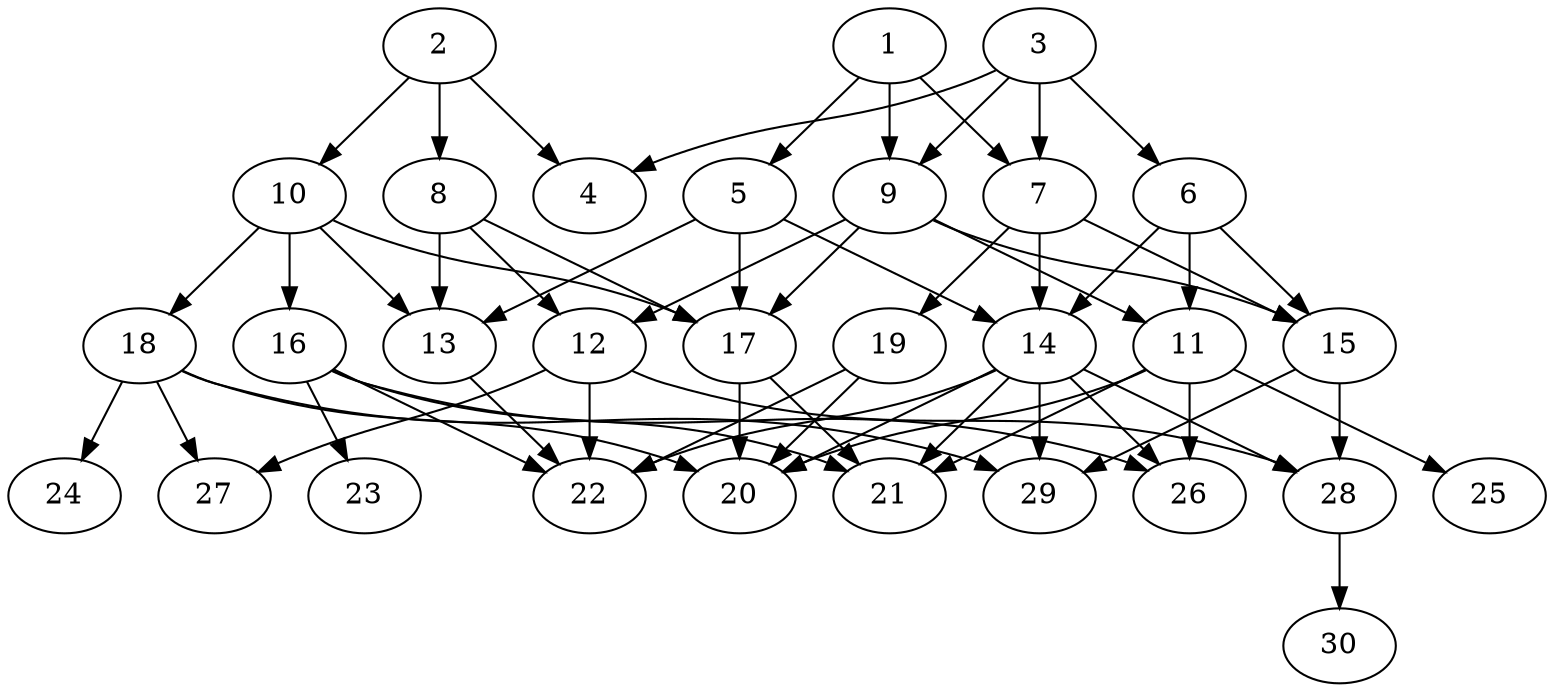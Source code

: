 // DAG automatically generated by daggen at Tue Aug  6 16:27:24 2019
// ./daggen --dot -n 30 --ccr 0.5 --fat 0.6 --regular 0.5 --density 0.6 --mindata 5242880 --maxdata 52428800 
digraph G {
  1 [size="22546432", alpha="0.03", expect_size="11273216"] 
  1 -> 5 [size ="11273216"]
  1 -> 7 [size ="11273216"]
  1 -> 9 [size ="11273216"]
  2 [size="25587712", alpha="0.06", expect_size="12793856"] 
  2 -> 4 [size ="12793856"]
  2 -> 8 [size ="12793856"]
  2 -> 10 [size ="12793856"]
  3 [size="64655360", alpha="0.11", expect_size="32327680"] 
  3 -> 4 [size ="32327680"]
  3 -> 6 [size ="32327680"]
  3 -> 7 [size ="32327680"]
  3 -> 9 [size ="32327680"]
  4 [size="27856896", alpha="0.02", expect_size="13928448"] 
  5 [size="22646784", alpha="0.07", expect_size="11323392"] 
  5 -> 13 [size ="11323392"]
  5 -> 14 [size ="11323392"]
  5 -> 17 [size ="11323392"]
  6 [size="35575808", alpha="0.09", expect_size="17787904"] 
  6 -> 11 [size ="17787904"]
  6 -> 14 [size ="17787904"]
  6 -> 15 [size ="17787904"]
  7 [size="102617088", alpha="0.11", expect_size="51308544"] 
  7 -> 14 [size ="51308544"]
  7 -> 15 [size ="51308544"]
  7 -> 19 [size ="51308544"]
  8 [size="100136960", alpha="0.06", expect_size="50068480"] 
  8 -> 12 [size ="50068480"]
  8 -> 13 [size ="50068480"]
  8 -> 17 [size ="50068480"]
  9 [size="99356672", alpha="0.07", expect_size="49678336"] 
  9 -> 11 [size ="49678336"]
  9 -> 12 [size ="49678336"]
  9 -> 15 [size ="49678336"]
  9 -> 17 [size ="49678336"]
  10 [size="58132480", alpha="0.07", expect_size="29066240"] 
  10 -> 13 [size ="29066240"]
  10 -> 16 [size ="29066240"]
  10 -> 17 [size ="29066240"]
  10 -> 18 [size ="29066240"]
  11 [size="32632832", alpha="0.07", expect_size="16316416"] 
  11 -> 20 [size ="16316416"]
  11 -> 21 [size ="16316416"]
  11 -> 25 [size ="16316416"]
  11 -> 26 [size ="16316416"]
  12 [size="45092864", alpha="0.07", expect_size="22546432"] 
  12 -> 22 [size ="22546432"]
  12 -> 27 [size ="22546432"]
  12 -> 28 [size ="22546432"]
  13 [size="74209280", alpha="0.03", expect_size="37104640"] 
  13 -> 22 [size ="37104640"]
  14 [size="31795200", alpha="0.09", expect_size="15897600"] 
  14 -> 20 [size ="15897600"]
  14 -> 21 [size ="15897600"]
  14 -> 22 [size ="15897600"]
  14 -> 26 [size ="15897600"]
  14 -> 28 [size ="15897600"]
  14 -> 29 [size ="15897600"]
  15 [size="41668608", alpha="0.07", expect_size="20834304"] 
  15 -> 28 [size ="20834304"]
  15 -> 29 [size ="20834304"]
  16 [size="76404736", alpha="0.19", expect_size="38202368"] 
  16 -> 21 [size ="38202368"]
  16 -> 22 [size ="38202368"]
  16 -> 23 [size ="38202368"]
  16 -> 26 [size ="38202368"]
  17 [size="25280512", alpha="0.18", expect_size="12640256"] 
  17 -> 20 [size ="12640256"]
  17 -> 21 [size ="12640256"]
  18 [size="76197888", alpha="0.16", expect_size="38098944"] 
  18 -> 20 [size ="38098944"]
  18 -> 24 [size ="38098944"]
  18 -> 27 [size ="38098944"]
  18 -> 29 [size ="38098944"]
  19 [size="11839488", alpha="0.05", expect_size="5919744"] 
  19 -> 20 [size ="5919744"]
  19 -> 22 [size ="5919744"]
  20 [size="46843904", alpha="0.11", expect_size="23421952"] 
  21 [size="80875520", alpha="0.20", expect_size="40437760"] 
  22 [size="20285440", alpha="0.12", expect_size="10142720"] 
  23 [size="54306816", alpha="0.15", expect_size="27153408"] 
  24 [size="70277120", alpha="0.02", expect_size="35138560"] 
  25 [size="16936960", alpha="0.11", expect_size="8468480"] 
  26 [size="48400384", alpha="0.06", expect_size="24200192"] 
  27 [size="44191744", alpha="0.01", expect_size="22095872"] 
  28 [size="34002944", alpha="0.14", expect_size="17001472"] 
  28 -> 30 [size ="17001472"]
  29 [size="13926400", alpha="0.06", expect_size="6963200"] 
  30 [size="37326848", alpha="0.09", expect_size="18663424"] 
}
